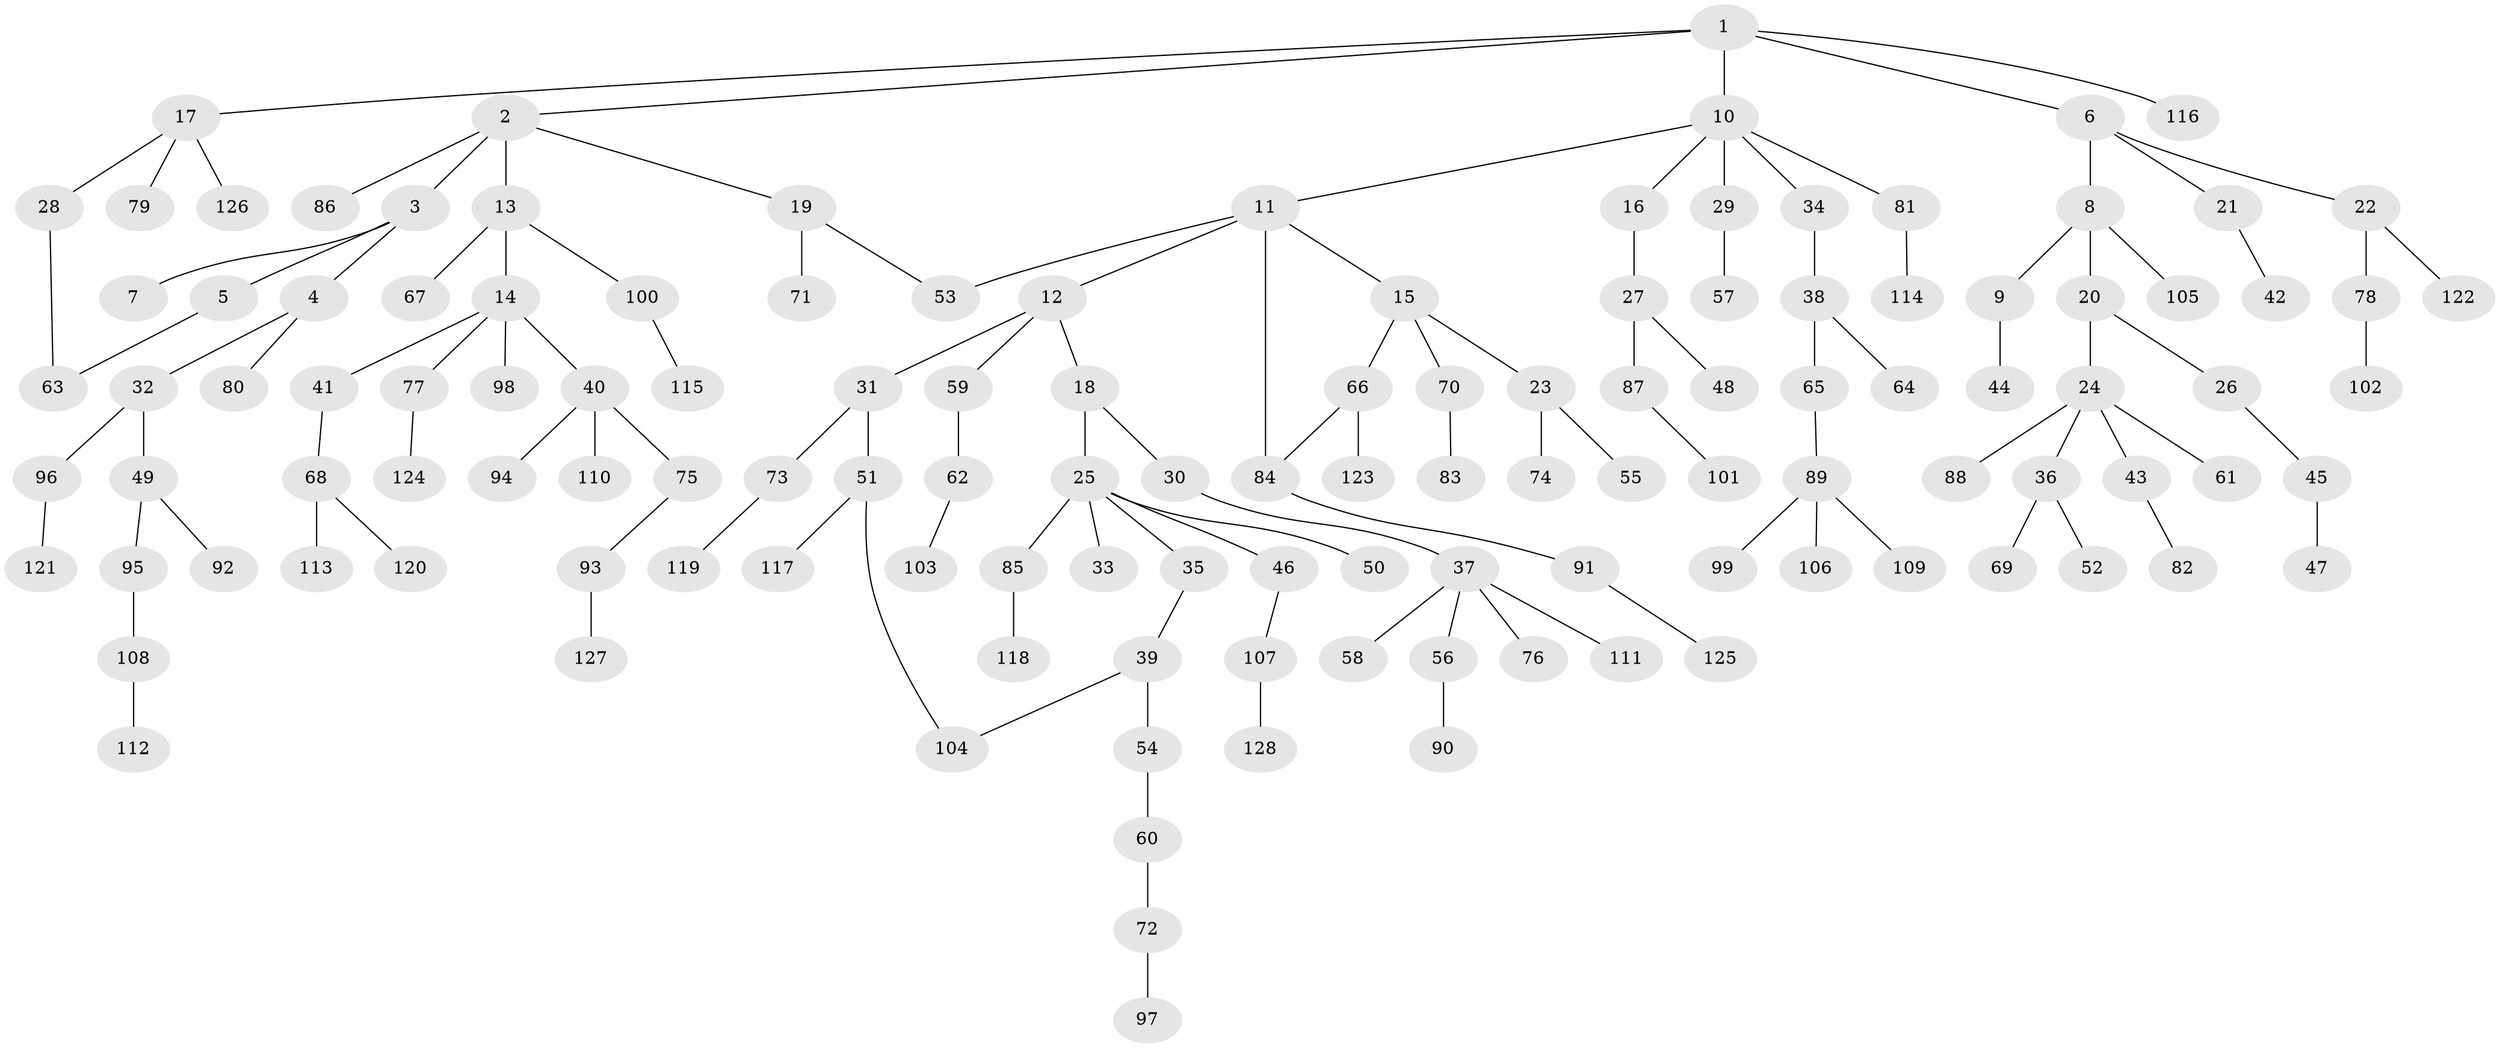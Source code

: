 // coarse degree distribution, {2: 0.3333333333333333, 5: 0.02564102564102564, 3: 0.1794871794871795, 4: 0.10256410256410256, 1: 0.358974358974359}
// Generated by graph-tools (version 1.1) at 2025/36/03/04/25 23:36:01]
// undirected, 128 vertices, 131 edges
graph export_dot {
  node [color=gray90,style=filled];
  1;
  2;
  3;
  4;
  5;
  6;
  7;
  8;
  9;
  10;
  11;
  12;
  13;
  14;
  15;
  16;
  17;
  18;
  19;
  20;
  21;
  22;
  23;
  24;
  25;
  26;
  27;
  28;
  29;
  30;
  31;
  32;
  33;
  34;
  35;
  36;
  37;
  38;
  39;
  40;
  41;
  42;
  43;
  44;
  45;
  46;
  47;
  48;
  49;
  50;
  51;
  52;
  53;
  54;
  55;
  56;
  57;
  58;
  59;
  60;
  61;
  62;
  63;
  64;
  65;
  66;
  67;
  68;
  69;
  70;
  71;
  72;
  73;
  74;
  75;
  76;
  77;
  78;
  79;
  80;
  81;
  82;
  83;
  84;
  85;
  86;
  87;
  88;
  89;
  90;
  91;
  92;
  93;
  94;
  95;
  96;
  97;
  98;
  99;
  100;
  101;
  102;
  103;
  104;
  105;
  106;
  107;
  108;
  109;
  110;
  111;
  112;
  113;
  114;
  115;
  116;
  117;
  118;
  119;
  120;
  121;
  122;
  123;
  124;
  125;
  126;
  127;
  128;
  1 -- 2;
  1 -- 6;
  1 -- 10;
  1 -- 17;
  1 -- 116;
  2 -- 3;
  2 -- 13;
  2 -- 19;
  2 -- 86;
  3 -- 4;
  3 -- 5;
  3 -- 7;
  4 -- 32;
  4 -- 80;
  5 -- 63;
  6 -- 8;
  6 -- 21;
  6 -- 22;
  8 -- 9;
  8 -- 20;
  8 -- 105;
  9 -- 44;
  10 -- 11;
  10 -- 16;
  10 -- 29;
  10 -- 34;
  10 -- 81;
  11 -- 12;
  11 -- 15;
  11 -- 53;
  11 -- 84;
  12 -- 18;
  12 -- 31;
  12 -- 59;
  13 -- 14;
  13 -- 67;
  13 -- 100;
  14 -- 40;
  14 -- 41;
  14 -- 77;
  14 -- 98;
  15 -- 23;
  15 -- 66;
  15 -- 70;
  16 -- 27;
  17 -- 28;
  17 -- 79;
  17 -- 126;
  18 -- 25;
  18 -- 30;
  19 -- 71;
  19 -- 53;
  20 -- 24;
  20 -- 26;
  21 -- 42;
  22 -- 78;
  22 -- 122;
  23 -- 55;
  23 -- 74;
  24 -- 36;
  24 -- 43;
  24 -- 61;
  24 -- 88;
  25 -- 33;
  25 -- 35;
  25 -- 46;
  25 -- 50;
  25 -- 85;
  26 -- 45;
  27 -- 48;
  27 -- 87;
  28 -- 63;
  29 -- 57;
  30 -- 37;
  31 -- 51;
  31 -- 73;
  32 -- 49;
  32 -- 96;
  34 -- 38;
  35 -- 39;
  36 -- 52;
  36 -- 69;
  37 -- 56;
  37 -- 58;
  37 -- 76;
  37 -- 111;
  38 -- 64;
  38 -- 65;
  39 -- 54;
  39 -- 104;
  40 -- 75;
  40 -- 94;
  40 -- 110;
  41 -- 68;
  43 -- 82;
  45 -- 47;
  46 -- 107;
  49 -- 92;
  49 -- 95;
  51 -- 117;
  51 -- 104;
  54 -- 60;
  56 -- 90;
  59 -- 62;
  60 -- 72;
  62 -- 103;
  65 -- 89;
  66 -- 84;
  66 -- 123;
  68 -- 113;
  68 -- 120;
  70 -- 83;
  72 -- 97;
  73 -- 119;
  75 -- 93;
  77 -- 124;
  78 -- 102;
  81 -- 114;
  84 -- 91;
  85 -- 118;
  87 -- 101;
  89 -- 99;
  89 -- 106;
  89 -- 109;
  91 -- 125;
  93 -- 127;
  95 -- 108;
  96 -- 121;
  100 -- 115;
  107 -- 128;
  108 -- 112;
}
